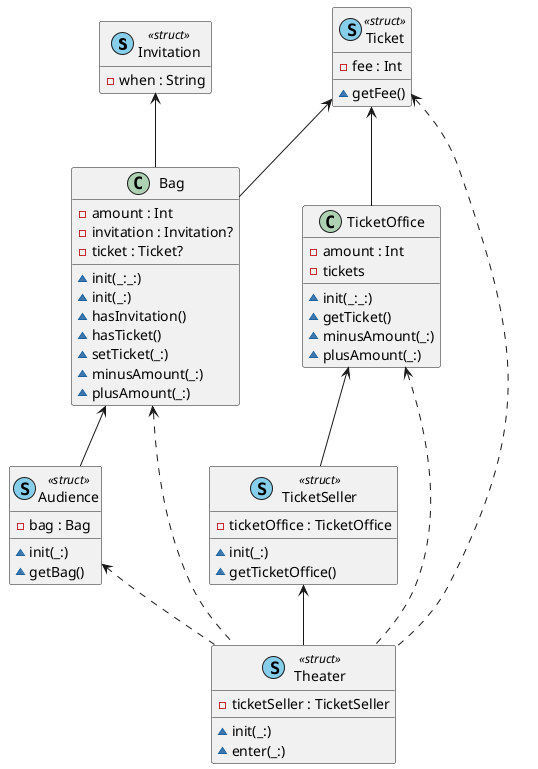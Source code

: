 @startuml
' STYLE START
hide empty members
skinparam shadowing false
' STYLE END


class "Invitation" as Invitation << (S, SkyBlue) struct >> { 
  -when : String 
}
class "Ticket" as Ticket << (S, SkyBlue) struct >> { 
  -fee : Int
  ~getFee() 
}
class "Bag" as Bag { 
  -amount : Int
  -invitation : Invitation?
  -ticket : Ticket?
  ~init(_:_:)
  ~init(_:)
  ~hasInvitation()
  ~hasTicket()
  ~setTicket(_:)
  ~minusAmount(_:)
  ~plusAmount(_:) 
}
class "Audience" as Audience << (S, SkyBlue) struct >> { 
  -bag : Bag
  ~init(_:)
  ~getBag() 
}
class "TicketOffice" as TicketOffice { 
  -amount : Int
  -tickets
  ~init(_:_:)
  ~getTicket()
  ~minusAmount(_:)
  ~plusAmount(_:) 
}
class "TicketSeller" as TicketSeller << (S, SkyBlue) struct >> { 
  -ticketOffice : TicketOffice
  ~init(_:)
  ~getTicketOffice() 
}
class "Theater" as Theater << (S, SkyBlue) struct >> { 
  -ticketSeller : TicketSeller
  ~init(_:)
  ~enter(_:) 
}

Invitation <-- Bag
Ticket <-- Bag

Bag <-- Audience

Ticket <-- TicketOffice

TicketOffice <-- TicketSeller

TicketSeller <-- Theater
Audience <.. Theater
Bag <.. Theater
TicketOffice <.. Theater
Ticket <.. Theater

@enduml